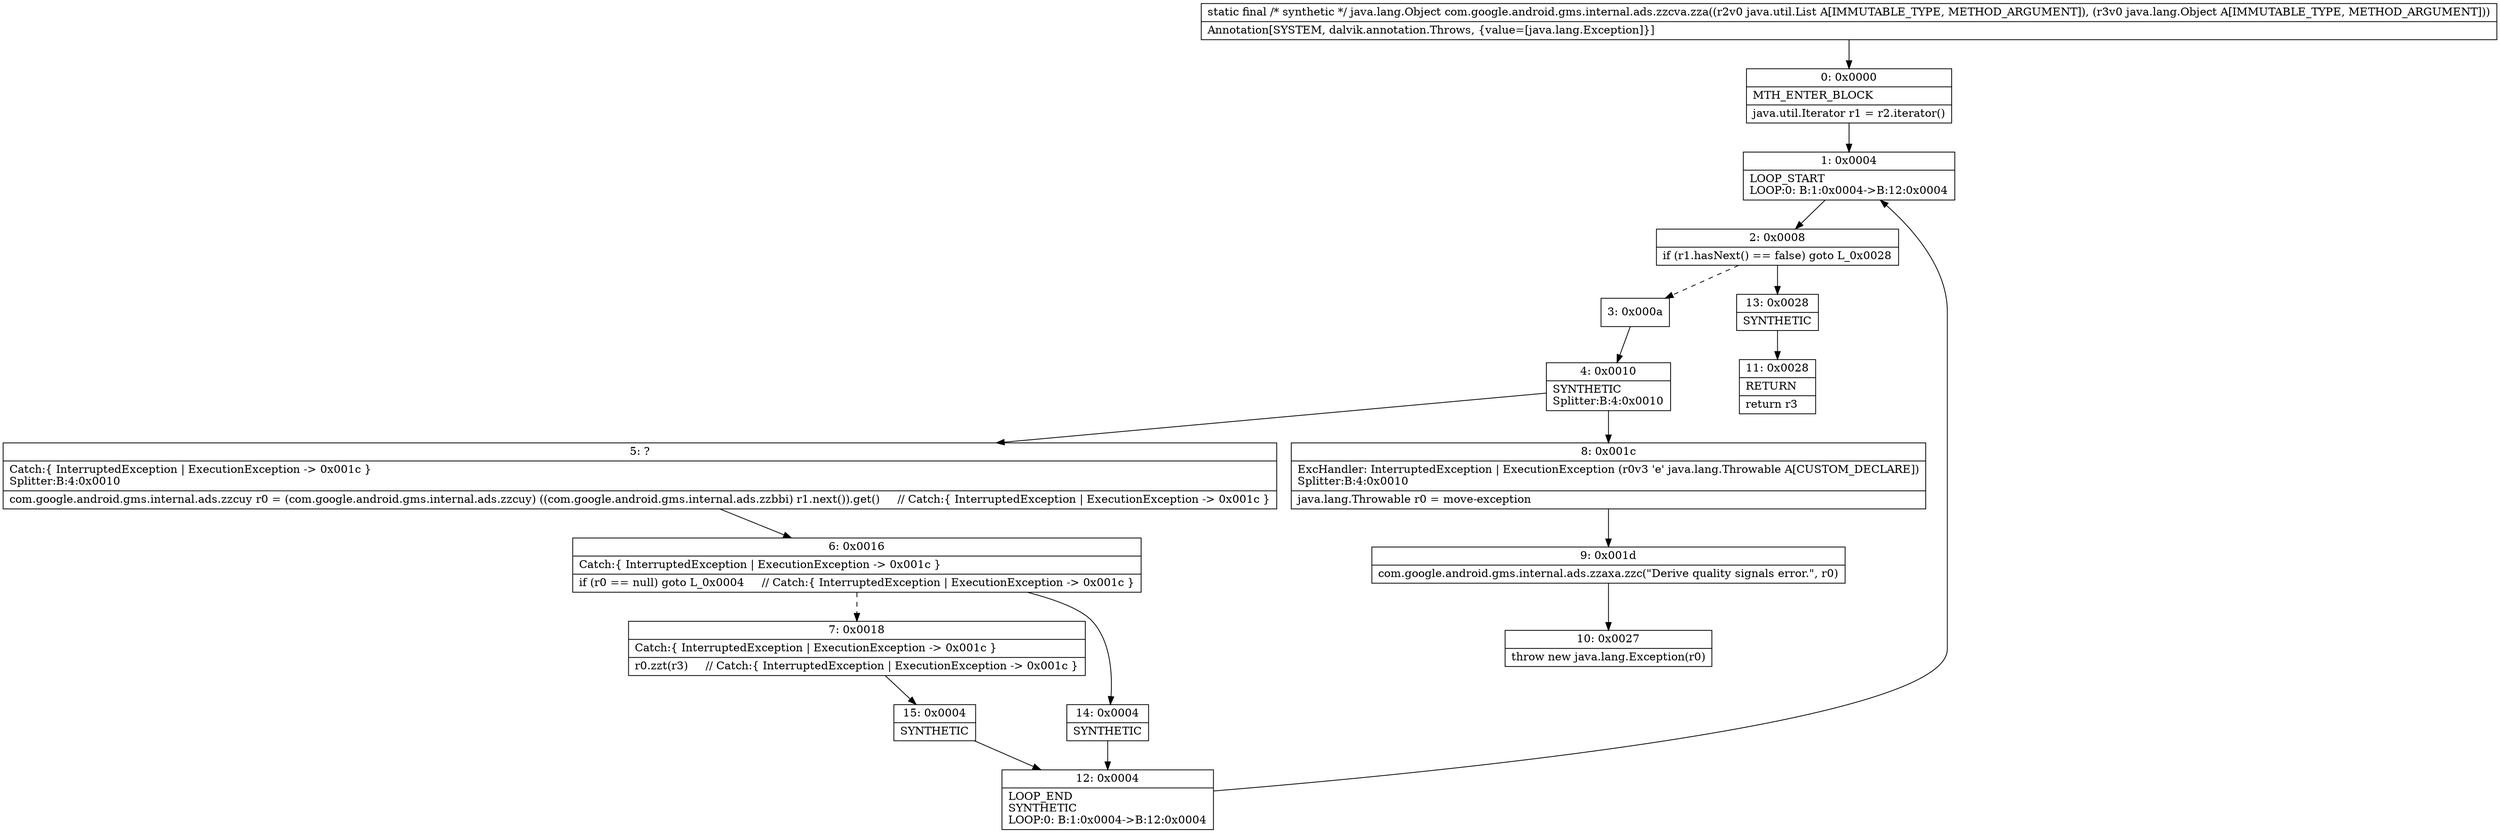 digraph "CFG forcom.google.android.gms.internal.ads.zzcva.zza(Ljava\/util\/List;Ljava\/lang\/Object;)Ljava\/lang\/Object;" {
Node_0 [shape=record,label="{0\:\ 0x0000|MTH_ENTER_BLOCK\l|java.util.Iterator r1 = r2.iterator()\l}"];
Node_1 [shape=record,label="{1\:\ 0x0004|LOOP_START\lLOOP:0: B:1:0x0004\-\>B:12:0x0004\l}"];
Node_2 [shape=record,label="{2\:\ 0x0008|if (r1.hasNext() == false) goto L_0x0028\l}"];
Node_3 [shape=record,label="{3\:\ 0x000a}"];
Node_4 [shape=record,label="{4\:\ 0x0010|SYNTHETIC\lSplitter:B:4:0x0010\l}"];
Node_5 [shape=record,label="{5\:\ ?|Catch:\{ InterruptedException \| ExecutionException \-\> 0x001c \}\lSplitter:B:4:0x0010\l|com.google.android.gms.internal.ads.zzcuy r0 = (com.google.android.gms.internal.ads.zzcuy) ((com.google.android.gms.internal.ads.zzbbi) r1.next()).get()     \/\/ Catch:\{ InterruptedException \| ExecutionException \-\> 0x001c \}\l}"];
Node_6 [shape=record,label="{6\:\ 0x0016|Catch:\{ InterruptedException \| ExecutionException \-\> 0x001c \}\l|if (r0 == null) goto L_0x0004     \/\/ Catch:\{ InterruptedException \| ExecutionException \-\> 0x001c \}\l}"];
Node_7 [shape=record,label="{7\:\ 0x0018|Catch:\{ InterruptedException \| ExecutionException \-\> 0x001c \}\l|r0.zzt(r3)     \/\/ Catch:\{ InterruptedException \| ExecutionException \-\> 0x001c \}\l}"];
Node_8 [shape=record,label="{8\:\ 0x001c|ExcHandler: InterruptedException \| ExecutionException (r0v3 'e' java.lang.Throwable A[CUSTOM_DECLARE])\lSplitter:B:4:0x0010\l|java.lang.Throwable r0 = move\-exception\l}"];
Node_9 [shape=record,label="{9\:\ 0x001d|com.google.android.gms.internal.ads.zzaxa.zzc(\"Derive quality signals error.\", r0)\l}"];
Node_10 [shape=record,label="{10\:\ 0x0027|throw new java.lang.Exception(r0)\l}"];
Node_11 [shape=record,label="{11\:\ 0x0028|RETURN\l|return r3\l}"];
Node_12 [shape=record,label="{12\:\ 0x0004|LOOP_END\lSYNTHETIC\lLOOP:0: B:1:0x0004\-\>B:12:0x0004\l}"];
Node_13 [shape=record,label="{13\:\ 0x0028|SYNTHETIC\l}"];
Node_14 [shape=record,label="{14\:\ 0x0004|SYNTHETIC\l}"];
Node_15 [shape=record,label="{15\:\ 0x0004|SYNTHETIC\l}"];
MethodNode[shape=record,label="{static final \/* synthetic *\/ java.lang.Object com.google.android.gms.internal.ads.zzcva.zza((r2v0 java.util.List A[IMMUTABLE_TYPE, METHOD_ARGUMENT]), (r3v0 java.lang.Object A[IMMUTABLE_TYPE, METHOD_ARGUMENT]))  | Annotation[SYSTEM, dalvik.annotation.Throws, \{value=[java.lang.Exception]\}]\l}"];
MethodNode -> Node_0;
Node_0 -> Node_1;
Node_1 -> Node_2;
Node_2 -> Node_3[style=dashed];
Node_2 -> Node_13;
Node_3 -> Node_4;
Node_4 -> Node_5;
Node_4 -> Node_8;
Node_5 -> Node_6;
Node_6 -> Node_7[style=dashed];
Node_6 -> Node_14;
Node_7 -> Node_15;
Node_8 -> Node_9;
Node_9 -> Node_10;
Node_12 -> Node_1;
Node_13 -> Node_11;
Node_14 -> Node_12;
Node_15 -> Node_12;
}


